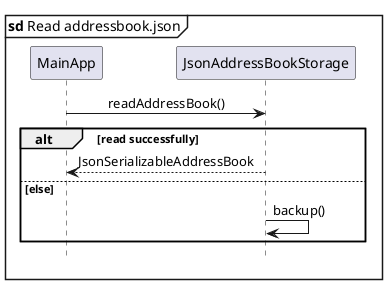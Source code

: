 @startuml
'https://plantuml.com/sequence-diagram

mainframe **sd** Read addressbook.json
hide footbox

skinparam Sequence {
    MessageAlign center
    BoxFontSize 15
    BoxPadding 0
    BoxFontColor #FFFFFF
    FontName Arial
}
Participant "MainApp" as main
Participant "JsonAddressBookStorage" as storage

main -> storage: readAddressBook()


alt read successfully
storage --> main: JsonSerializableAddressBook
else else
storage -> storage: backup()
end


@enduml
